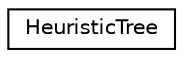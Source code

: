 digraph "Graphical Class Hierarchy"
{
 // LATEX_PDF_SIZE
  edge [fontname="Helvetica",fontsize="10",labelfontname="Helvetica",labelfontsize="10"];
  node [fontname="Helvetica",fontsize="10",shape=record];
  rankdir="LR";
  Node0 [label="HeuristicTree",height=0.2,width=0.4,color="black", fillcolor="white", style="filled",URL="$classarm__compute_1_1mlgo_1_1_heuristic_tree.xhtml",tooltip="A binary decision tree based heuristic."];
}
